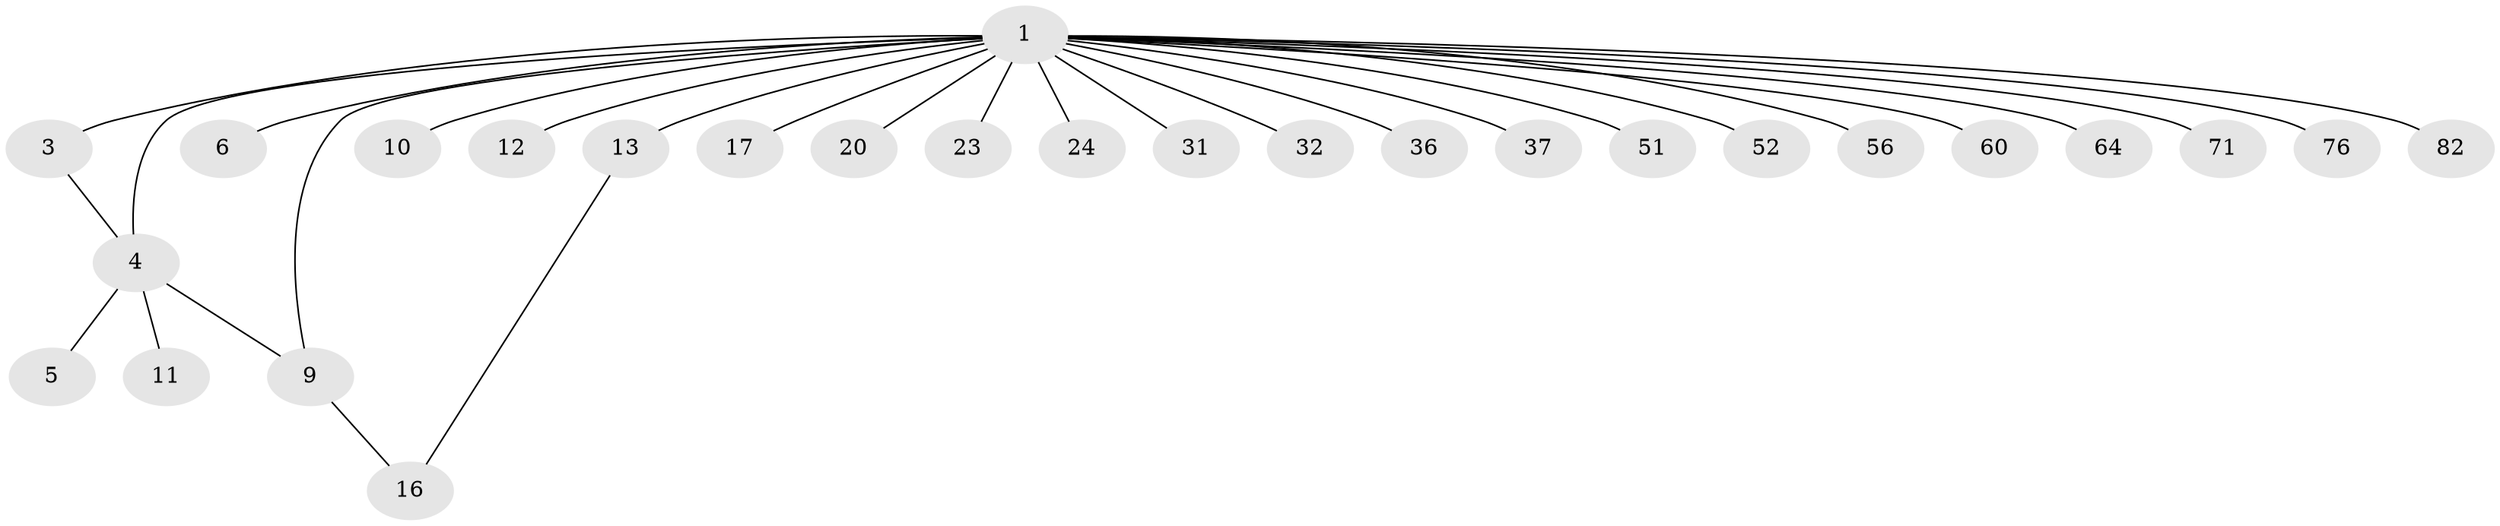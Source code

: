 // original degree distribution, {10: 0.02197802197802198, 25: 0.01098901098901099, 3: 0.08791208791208792, 7: 0.02197802197802198, 1: 0.6043956043956044, 8: 0.01098901098901099, 2: 0.1978021978021978, 4: 0.04395604395604396}
// Generated by graph-tools (version 1.1) at 2025/18/03/04/25 18:18:28]
// undirected, 27 vertices, 29 edges
graph export_dot {
graph [start="1"]
  node [color=gray90,style=filled];
  1 [super="+2+28+30+62+86+90+50+19+7+38"];
  3 [super="+14+74"];
  4 [super="+66+21"];
  5 [super="+8+81"];
  6;
  9 [super="+25+27+26+88+89+54+45+40+34"];
  10;
  11 [super="+69"];
  12;
  13 [super="+15+33+61+68+72"];
  16;
  17 [super="+67"];
  20 [super="+55"];
  23;
  24;
  31;
  32 [super="+49"];
  36 [super="+42"];
  37;
  51;
  52;
  56 [super="+91"];
  60;
  64 [super="+77"];
  71;
  76 [super="+84+85"];
  82;
  1 -- 64;
  1 -- 3;
  1 -- 4;
  1 -- 6;
  1 -- 71;
  1 -- 12;
  1 -- 13 [weight=3];
  1 -- 76;
  1 -- 17;
  1 -- 82;
  1 -- 20;
  1 -- 23;
  1 -- 24;
  1 -- 32;
  1 -- 36;
  1 -- 37;
  1 -- 51;
  1 -- 52;
  1 -- 56;
  1 -- 60;
  1 -- 9 [weight=2];
  1 -- 10;
  1 -- 31;
  3 -- 4;
  4 -- 5;
  4 -- 11;
  4 -- 9;
  9 -- 16;
  13 -- 16;
}
